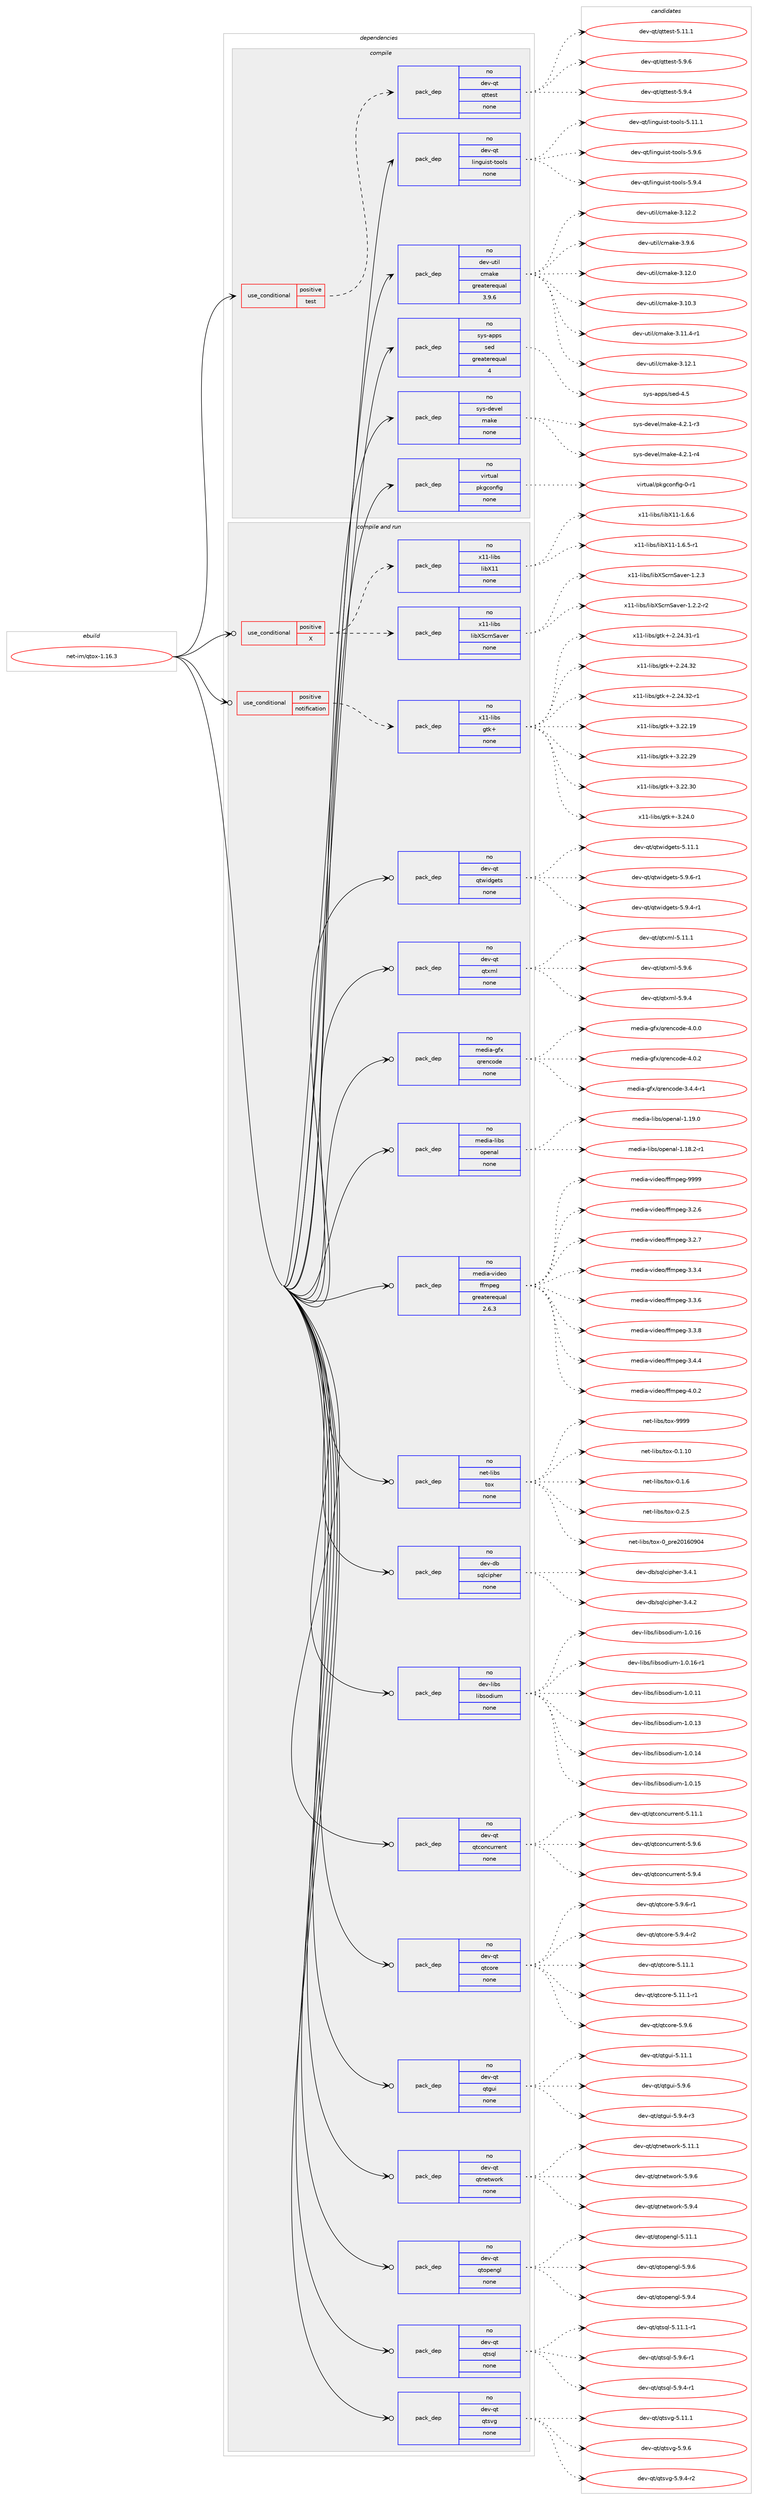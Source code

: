 digraph prolog {

# *************
# Graph options
# *************

newrank=true;
concentrate=true;
compound=true;
graph [rankdir=LR,fontname=Helvetica,fontsize=10,ranksep=1.5];#, ranksep=2.5, nodesep=0.2];
edge  [arrowhead=vee];
node  [fontname=Helvetica,fontsize=10];

# **********
# The ebuild
# **********

subgraph cluster_leftcol {
color=gray;
rank=same;
label=<<i>ebuild</i>>;
id [label="net-im/qtox-1.16.3", color=red, width=4, href="../net-im/qtox-1.16.3.svg"];
}

# ****************
# The dependencies
# ****************

subgraph cluster_midcol {
color=gray;
label=<<i>dependencies</i>>;
subgraph cluster_compile {
fillcolor="#eeeeee";
style=filled;
label=<<i>compile</i>>;
subgraph cond2586 {
dependency7926 [label=<<TABLE BORDER="0" CELLBORDER="1" CELLSPACING="0" CELLPADDING="4"><TR><TD ROWSPAN="3" CELLPADDING="10">use_conditional</TD></TR><TR><TD>positive</TD></TR><TR><TD>test</TD></TR></TABLE>>, shape=none, color=red];
subgraph pack5214 {
dependency7927 [label=<<TABLE BORDER="0" CELLBORDER="1" CELLSPACING="0" CELLPADDING="4" WIDTH="220"><TR><TD ROWSPAN="6" CELLPADDING="30">pack_dep</TD></TR><TR><TD WIDTH="110">no</TD></TR><TR><TD>dev-qt</TD></TR><TR><TD>qttest</TD></TR><TR><TD>none</TD></TR><TR><TD></TD></TR></TABLE>>, shape=none, color=blue];
}
dependency7926:e -> dependency7927:w [weight=20,style="dashed",arrowhead="vee"];
}
id:e -> dependency7926:w [weight=20,style="solid",arrowhead="vee"];
subgraph pack5215 {
dependency7928 [label=<<TABLE BORDER="0" CELLBORDER="1" CELLSPACING="0" CELLPADDING="4" WIDTH="220"><TR><TD ROWSPAN="6" CELLPADDING="30">pack_dep</TD></TR><TR><TD WIDTH="110">no</TD></TR><TR><TD>dev-qt</TD></TR><TR><TD>linguist-tools</TD></TR><TR><TD>none</TD></TR><TR><TD></TD></TR></TABLE>>, shape=none, color=blue];
}
id:e -> dependency7928:w [weight=20,style="solid",arrowhead="vee"];
subgraph pack5216 {
dependency7929 [label=<<TABLE BORDER="0" CELLBORDER="1" CELLSPACING="0" CELLPADDING="4" WIDTH="220"><TR><TD ROWSPAN="6" CELLPADDING="30">pack_dep</TD></TR><TR><TD WIDTH="110">no</TD></TR><TR><TD>dev-util</TD></TR><TR><TD>cmake</TD></TR><TR><TD>greaterequal</TD></TR><TR><TD>3.9.6</TD></TR></TABLE>>, shape=none, color=blue];
}
id:e -> dependency7929:w [weight=20,style="solid",arrowhead="vee"];
subgraph pack5217 {
dependency7930 [label=<<TABLE BORDER="0" CELLBORDER="1" CELLSPACING="0" CELLPADDING="4" WIDTH="220"><TR><TD ROWSPAN="6" CELLPADDING="30">pack_dep</TD></TR><TR><TD WIDTH="110">no</TD></TR><TR><TD>sys-apps</TD></TR><TR><TD>sed</TD></TR><TR><TD>greaterequal</TD></TR><TR><TD>4</TD></TR></TABLE>>, shape=none, color=blue];
}
id:e -> dependency7930:w [weight=20,style="solid",arrowhead="vee"];
subgraph pack5218 {
dependency7931 [label=<<TABLE BORDER="0" CELLBORDER="1" CELLSPACING="0" CELLPADDING="4" WIDTH="220"><TR><TD ROWSPAN="6" CELLPADDING="30">pack_dep</TD></TR><TR><TD WIDTH="110">no</TD></TR><TR><TD>sys-devel</TD></TR><TR><TD>make</TD></TR><TR><TD>none</TD></TR><TR><TD></TD></TR></TABLE>>, shape=none, color=blue];
}
id:e -> dependency7931:w [weight=20,style="solid",arrowhead="vee"];
subgraph pack5219 {
dependency7932 [label=<<TABLE BORDER="0" CELLBORDER="1" CELLSPACING="0" CELLPADDING="4" WIDTH="220"><TR><TD ROWSPAN="6" CELLPADDING="30">pack_dep</TD></TR><TR><TD WIDTH="110">no</TD></TR><TR><TD>virtual</TD></TR><TR><TD>pkgconfig</TD></TR><TR><TD>none</TD></TR><TR><TD></TD></TR></TABLE>>, shape=none, color=blue];
}
id:e -> dependency7932:w [weight=20,style="solid",arrowhead="vee"];
}
subgraph cluster_compileandrun {
fillcolor="#eeeeee";
style=filled;
label=<<i>compile and run</i>>;
subgraph cond2587 {
dependency7933 [label=<<TABLE BORDER="0" CELLBORDER="1" CELLSPACING="0" CELLPADDING="4"><TR><TD ROWSPAN="3" CELLPADDING="10">use_conditional</TD></TR><TR><TD>positive</TD></TR><TR><TD>X</TD></TR></TABLE>>, shape=none, color=red];
subgraph pack5220 {
dependency7934 [label=<<TABLE BORDER="0" CELLBORDER="1" CELLSPACING="0" CELLPADDING="4" WIDTH="220"><TR><TD ROWSPAN="6" CELLPADDING="30">pack_dep</TD></TR><TR><TD WIDTH="110">no</TD></TR><TR><TD>x11-libs</TD></TR><TR><TD>libX11</TD></TR><TR><TD>none</TD></TR><TR><TD></TD></TR></TABLE>>, shape=none, color=blue];
}
dependency7933:e -> dependency7934:w [weight=20,style="dashed",arrowhead="vee"];
subgraph pack5221 {
dependency7935 [label=<<TABLE BORDER="0" CELLBORDER="1" CELLSPACING="0" CELLPADDING="4" WIDTH="220"><TR><TD ROWSPAN="6" CELLPADDING="30">pack_dep</TD></TR><TR><TD WIDTH="110">no</TD></TR><TR><TD>x11-libs</TD></TR><TR><TD>libXScrnSaver</TD></TR><TR><TD>none</TD></TR><TR><TD></TD></TR></TABLE>>, shape=none, color=blue];
}
dependency7933:e -> dependency7935:w [weight=20,style="dashed",arrowhead="vee"];
}
id:e -> dependency7933:w [weight=20,style="solid",arrowhead="odotvee"];
subgraph cond2588 {
dependency7936 [label=<<TABLE BORDER="0" CELLBORDER="1" CELLSPACING="0" CELLPADDING="4"><TR><TD ROWSPAN="3" CELLPADDING="10">use_conditional</TD></TR><TR><TD>positive</TD></TR><TR><TD>notification</TD></TR></TABLE>>, shape=none, color=red];
subgraph pack5222 {
dependency7937 [label=<<TABLE BORDER="0" CELLBORDER="1" CELLSPACING="0" CELLPADDING="4" WIDTH="220"><TR><TD ROWSPAN="6" CELLPADDING="30">pack_dep</TD></TR><TR><TD WIDTH="110">no</TD></TR><TR><TD>x11-libs</TD></TR><TR><TD>gtk+</TD></TR><TR><TD>none</TD></TR><TR><TD></TD></TR></TABLE>>, shape=none, color=blue];
}
dependency7936:e -> dependency7937:w [weight=20,style="dashed",arrowhead="vee"];
}
id:e -> dependency7936:w [weight=20,style="solid",arrowhead="odotvee"];
subgraph pack5223 {
dependency7938 [label=<<TABLE BORDER="0" CELLBORDER="1" CELLSPACING="0" CELLPADDING="4" WIDTH="220"><TR><TD ROWSPAN="6" CELLPADDING="30">pack_dep</TD></TR><TR><TD WIDTH="110">no</TD></TR><TR><TD>dev-db</TD></TR><TR><TD>sqlcipher</TD></TR><TR><TD>none</TD></TR><TR><TD></TD></TR></TABLE>>, shape=none, color=blue];
}
id:e -> dependency7938:w [weight=20,style="solid",arrowhead="odotvee"];
subgraph pack5224 {
dependency7939 [label=<<TABLE BORDER="0" CELLBORDER="1" CELLSPACING="0" CELLPADDING="4" WIDTH="220"><TR><TD ROWSPAN="6" CELLPADDING="30">pack_dep</TD></TR><TR><TD WIDTH="110">no</TD></TR><TR><TD>dev-libs</TD></TR><TR><TD>libsodium</TD></TR><TR><TD>none</TD></TR><TR><TD></TD></TR></TABLE>>, shape=none, color=blue];
}
id:e -> dependency7939:w [weight=20,style="solid",arrowhead="odotvee"];
subgraph pack5225 {
dependency7940 [label=<<TABLE BORDER="0" CELLBORDER="1" CELLSPACING="0" CELLPADDING="4" WIDTH="220"><TR><TD ROWSPAN="6" CELLPADDING="30">pack_dep</TD></TR><TR><TD WIDTH="110">no</TD></TR><TR><TD>dev-qt</TD></TR><TR><TD>qtconcurrent</TD></TR><TR><TD>none</TD></TR><TR><TD></TD></TR></TABLE>>, shape=none, color=blue];
}
id:e -> dependency7940:w [weight=20,style="solid",arrowhead="odotvee"];
subgraph pack5226 {
dependency7941 [label=<<TABLE BORDER="0" CELLBORDER="1" CELLSPACING="0" CELLPADDING="4" WIDTH="220"><TR><TD ROWSPAN="6" CELLPADDING="30">pack_dep</TD></TR><TR><TD WIDTH="110">no</TD></TR><TR><TD>dev-qt</TD></TR><TR><TD>qtcore</TD></TR><TR><TD>none</TD></TR><TR><TD></TD></TR></TABLE>>, shape=none, color=blue];
}
id:e -> dependency7941:w [weight=20,style="solid",arrowhead="odotvee"];
subgraph pack5227 {
dependency7942 [label=<<TABLE BORDER="0" CELLBORDER="1" CELLSPACING="0" CELLPADDING="4" WIDTH="220"><TR><TD ROWSPAN="6" CELLPADDING="30">pack_dep</TD></TR><TR><TD WIDTH="110">no</TD></TR><TR><TD>dev-qt</TD></TR><TR><TD>qtgui</TD></TR><TR><TD>none</TD></TR><TR><TD></TD></TR></TABLE>>, shape=none, color=blue];
}
id:e -> dependency7942:w [weight=20,style="solid",arrowhead="odotvee"];
subgraph pack5228 {
dependency7943 [label=<<TABLE BORDER="0" CELLBORDER="1" CELLSPACING="0" CELLPADDING="4" WIDTH="220"><TR><TD ROWSPAN="6" CELLPADDING="30">pack_dep</TD></TR><TR><TD WIDTH="110">no</TD></TR><TR><TD>dev-qt</TD></TR><TR><TD>qtnetwork</TD></TR><TR><TD>none</TD></TR><TR><TD></TD></TR></TABLE>>, shape=none, color=blue];
}
id:e -> dependency7943:w [weight=20,style="solid",arrowhead="odotvee"];
subgraph pack5229 {
dependency7944 [label=<<TABLE BORDER="0" CELLBORDER="1" CELLSPACING="0" CELLPADDING="4" WIDTH="220"><TR><TD ROWSPAN="6" CELLPADDING="30">pack_dep</TD></TR><TR><TD WIDTH="110">no</TD></TR><TR><TD>dev-qt</TD></TR><TR><TD>qtopengl</TD></TR><TR><TD>none</TD></TR><TR><TD></TD></TR></TABLE>>, shape=none, color=blue];
}
id:e -> dependency7944:w [weight=20,style="solid",arrowhead="odotvee"];
subgraph pack5230 {
dependency7945 [label=<<TABLE BORDER="0" CELLBORDER="1" CELLSPACING="0" CELLPADDING="4" WIDTH="220"><TR><TD ROWSPAN="6" CELLPADDING="30">pack_dep</TD></TR><TR><TD WIDTH="110">no</TD></TR><TR><TD>dev-qt</TD></TR><TR><TD>qtsql</TD></TR><TR><TD>none</TD></TR><TR><TD></TD></TR></TABLE>>, shape=none, color=blue];
}
id:e -> dependency7945:w [weight=20,style="solid",arrowhead="odotvee"];
subgraph pack5231 {
dependency7946 [label=<<TABLE BORDER="0" CELLBORDER="1" CELLSPACING="0" CELLPADDING="4" WIDTH="220"><TR><TD ROWSPAN="6" CELLPADDING="30">pack_dep</TD></TR><TR><TD WIDTH="110">no</TD></TR><TR><TD>dev-qt</TD></TR><TR><TD>qtsvg</TD></TR><TR><TD>none</TD></TR><TR><TD></TD></TR></TABLE>>, shape=none, color=blue];
}
id:e -> dependency7946:w [weight=20,style="solid",arrowhead="odotvee"];
subgraph pack5232 {
dependency7947 [label=<<TABLE BORDER="0" CELLBORDER="1" CELLSPACING="0" CELLPADDING="4" WIDTH="220"><TR><TD ROWSPAN="6" CELLPADDING="30">pack_dep</TD></TR><TR><TD WIDTH="110">no</TD></TR><TR><TD>dev-qt</TD></TR><TR><TD>qtwidgets</TD></TR><TR><TD>none</TD></TR><TR><TD></TD></TR></TABLE>>, shape=none, color=blue];
}
id:e -> dependency7947:w [weight=20,style="solid",arrowhead="odotvee"];
subgraph pack5233 {
dependency7948 [label=<<TABLE BORDER="0" CELLBORDER="1" CELLSPACING="0" CELLPADDING="4" WIDTH="220"><TR><TD ROWSPAN="6" CELLPADDING="30">pack_dep</TD></TR><TR><TD WIDTH="110">no</TD></TR><TR><TD>dev-qt</TD></TR><TR><TD>qtxml</TD></TR><TR><TD>none</TD></TR><TR><TD></TD></TR></TABLE>>, shape=none, color=blue];
}
id:e -> dependency7948:w [weight=20,style="solid",arrowhead="odotvee"];
subgraph pack5234 {
dependency7949 [label=<<TABLE BORDER="0" CELLBORDER="1" CELLSPACING="0" CELLPADDING="4" WIDTH="220"><TR><TD ROWSPAN="6" CELLPADDING="30">pack_dep</TD></TR><TR><TD WIDTH="110">no</TD></TR><TR><TD>media-gfx</TD></TR><TR><TD>qrencode</TD></TR><TR><TD>none</TD></TR><TR><TD></TD></TR></TABLE>>, shape=none, color=blue];
}
id:e -> dependency7949:w [weight=20,style="solid",arrowhead="odotvee"];
subgraph pack5235 {
dependency7950 [label=<<TABLE BORDER="0" CELLBORDER="1" CELLSPACING="0" CELLPADDING="4" WIDTH="220"><TR><TD ROWSPAN="6" CELLPADDING="30">pack_dep</TD></TR><TR><TD WIDTH="110">no</TD></TR><TR><TD>media-libs</TD></TR><TR><TD>openal</TD></TR><TR><TD>none</TD></TR><TR><TD></TD></TR></TABLE>>, shape=none, color=blue];
}
id:e -> dependency7950:w [weight=20,style="solid",arrowhead="odotvee"];
subgraph pack5236 {
dependency7951 [label=<<TABLE BORDER="0" CELLBORDER="1" CELLSPACING="0" CELLPADDING="4" WIDTH="220"><TR><TD ROWSPAN="6" CELLPADDING="30">pack_dep</TD></TR><TR><TD WIDTH="110">no</TD></TR><TR><TD>media-video</TD></TR><TR><TD>ffmpeg</TD></TR><TR><TD>greaterequal</TD></TR><TR><TD>2.6.3</TD></TR></TABLE>>, shape=none, color=blue];
}
id:e -> dependency7951:w [weight=20,style="solid",arrowhead="odotvee"];
subgraph pack5237 {
dependency7952 [label=<<TABLE BORDER="0" CELLBORDER="1" CELLSPACING="0" CELLPADDING="4" WIDTH="220"><TR><TD ROWSPAN="6" CELLPADDING="30">pack_dep</TD></TR><TR><TD WIDTH="110">no</TD></TR><TR><TD>net-libs</TD></TR><TR><TD>tox</TD></TR><TR><TD>none</TD></TR><TR><TD></TD></TR></TABLE>>, shape=none, color=blue];
}
id:e -> dependency7952:w [weight=20,style="solid",arrowhead="odotvee"];
}
subgraph cluster_run {
fillcolor="#eeeeee";
style=filled;
label=<<i>run</i>>;
}
}

# **************
# The candidates
# **************

subgraph cluster_choices {
rank=same;
color=gray;
label=<<i>candidates</i>>;

subgraph choice5214 {
color=black;
nodesep=1;
choice1001011184511311647113116116101115116455346574652 [label="dev-qt/qttest-5.9.4", color=red, width=4,href="../dev-qt/qttest-5.9.4.svg"];
choice100101118451131164711311611610111511645534649494649 [label="dev-qt/qttest-5.11.1", color=red, width=4,href="../dev-qt/qttest-5.11.1.svg"];
choice1001011184511311647113116116101115116455346574654 [label="dev-qt/qttest-5.9.6", color=red, width=4,href="../dev-qt/qttest-5.9.6.svg"];
dependency7927:e -> choice1001011184511311647113116116101115116455346574652:w [style=dotted,weight="100"];
dependency7927:e -> choice100101118451131164711311611610111511645534649494649:w [style=dotted,weight="100"];
dependency7927:e -> choice1001011184511311647113116116101115116455346574654:w [style=dotted,weight="100"];
}
subgraph choice5215 {
color=black;
nodesep=1;
choice100101118451131164710810511010311710511511645116111111108115455346574652 [label="dev-qt/linguist-tools-5.9.4", color=red, width=4,href="../dev-qt/linguist-tools-5.9.4.svg"];
choice10010111845113116471081051101031171051151164511611111110811545534649494649 [label="dev-qt/linguist-tools-5.11.1", color=red, width=4,href="../dev-qt/linguist-tools-5.11.1.svg"];
choice100101118451131164710810511010311710511511645116111111108115455346574654 [label="dev-qt/linguist-tools-5.9.6", color=red, width=4,href="../dev-qt/linguist-tools-5.9.6.svg"];
dependency7928:e -> choice100101118451131164710810511010311710511511645116111111108115455346574652:w [style=dotted,weight="100"];
dependency7928:e -> choice10010111845113116471081051101031171051151164511611111110811545534649494649:w [style=dotted,weight="100"];
dependency7928:e -> choice100101118451131164710810511010311710511511645116111111108115455346574654:w [style=dotted,weight="100"];
}
subgraph choice5216 {
color=black;
nodesep=1;
choice1001011184511711610510847991099710710145514649504648 [label="dev-util/cmake-3.12.0", color=red, width=4,href="../dev-util/cmake-3.12.0.svg"];
choice1001011184511711610510847991099710710145514649484651 [label="dev-util/cmake-3.10.3", color=red, width=4,href="../dev-util/cmake-3.10.3.svg"];
choice10010111845117116105108479910997107101455146494946524511449 [label="dev-util/cmake-3.11.4-r1", color=red, width=4,href="../dev-util/cmake-3.11.4-r1.svg"];
choice1001011184511711610510847991099710710145514649504649 [label="dev-util/cmake-3.12.1", color=red, width=4,href="../dev-util/cmake-3.12.1.svg"];
choice1001011184511711610510847991099710710145514649504650 [label="dev-util/cmake-3.12.2", color=red, width=4,href="../dev-util/cmake-3.12.2.svg"];
choice10010111845117116105108479910997107101455146574654 [label="dev-util/cmake-3.9.6", color=red, width=4,href="../dev-util/cmake-3.9.6.svg"];
dependency7929:e -> choice1001011184511711610510847991099710710145514649504648:w [style=dotted,weight="100"];
dependency7929:e -> choice1001011184511711610510847991099710710145514649484651:w [style=dotted,weight="100"];
dependency7929:e -> choice10010111845117116105108479910997107101455146494946524511449:w [style=dotted,weight="100"];
dependency7929:e -> choice1001011184511711610510847991099710710145514649504649:w [style=dotted,weight="100"];
dependency7929:e -> choice1001011184511711610510847991099710710145514649504650:w [style=dotted,weight="100"];
dependency7929:e -> choice10010111845117116105108479910997107101455146574654:w [style=dotted,weight="100"];
}
subgraph choice5217 {
color=black;
nodesep=1;
choice11512111545971121121154711510110045524653 [label="sys-apps/sed-4.5", color=red, width=4,href="../sys-apps/sed-4.5.svg"];
dependency7930:e -> choice11512111545971121121154711510110045524653:w [style=dotted,weight="100"];
}
subgraph choice5218 {
color=black;
nodesep=1;
choice1151211154510010111810110847109971071014552465046494511451 [label="sys-devel/make-4.2.1-r3", color=red, width=4,href="../sys-devel/make-4.2.1-r3.svg"];
choice1151211154510010111810110847109971071014552465046494511452 [label="sys-devel/make-4.2.1-r4", color=red, width=4,href="../sys-devel/make-4.2.1-r4.svg"];
dependency7931:e -> choice1151211154510010111810110847109971071014552465046494511451:w [style=dotted,weight="100"];
dependency7931:e -> choice1151211154510010111810110847109971071014552465046494511452:w [style=dotted,weight="100"];
}
subgraph choice5219 {
color=black;
nodesep=1;
choice11810511411611797108471121071039911111010210510345484511449 [label="virtual/pkgconfig-0-r1", color=red, width=4,href="../virtual/pkgconfig-0-r1.svg"];
dependency7932:e -> choice11810511411611797108471121071039911111010210510345484511449:w [style=dotted,weight="100"];
}
subgraph choice5220 {
color=black;
nodesep=1;
choice1204949451081059811547108105988849494549465446534511449 [label="x11-libs/libX11-1.6.5-r1", color=red, width=4,href="../x11-libs/libX11-1.6.5-r1.svg"];
choice120494945108105981154710810598884949454946544654 [label="x11-libs/libX11-1.6.6", color=red, width=4,href="../x11-libs/libX11-1.6.6.svg"];
dependency7934:e -> choice1204949451081059811547108105988849494549465446534511449:w [style=dotted,weight="100"];
dependency7934:e -> choice120494945108105981154710810598884949454946544654:w [style=dotted,weight="100"];
}
subgraph choice5221 {
color=black;
nodesep=1;
choice12049494510810598115471081059888839911411083971181011144549465046504511450 [label="x11-libs/libXScrnSaver-1.2.2-r2", color=red, width=4,href="../x11-libs/libXScrnSaver-1.2.2-r2.svg"];
choice1204949451081059811547108105988883991141108397118101114454946504651 [label="x11-libs/libXScrnSaver-1.2.3", color=red, width=4,href="../x11-libs/libXScrnSaver-1.2.3.svg"];
dependency7935:e -> choice12049494510810598115471081059888839911411083971181011144549465046504511450:w [style=dotted,weight="100"];
dependency7935:e -> choice1204949451081059811547108105988883991141108397118101114454946504651:w [style=dotted,weight="100"];
}
subgraph choice5222 {
color=black;
nodesep=1;
choice12049494510810598115471031161074345504650524651494511449 [label="x11-libs/gtk+-2.24.31-r1", color=red, width=4,href="../x11-libs/gtk+-2.24.31-r1.svg"];
choice1204949451081059811547103116107434550465052465150 [label="x11-libs/gtk+-2.24.32", color=red, width=4,href="../x11-libs/gtk+-2.24.32.svg"];
choice12049494510810598115471031161074345504650524651504511449 [label="x11-libs/gtk+-2.24.32-r1", color=red, width=4,href="../x11-libs/gtk+-2.24.32-r1.svg"];
choice1204949451081059811547103116107434551465050464957 [label="x11-libs/gtk+-3.22.19", color=red, width=4,href="../x11-libs/gtk+-3.22.19.svg"];
choice1204949451081059811547103116107434551465050465057 [label="x11-libs/gtk+-3.22.29", color=red, width=4,href="../x11-libs/gtk+-3.22.29.svg"];
choice1204949451081059811547103116107434551465050465148 [label="x11-libs/gtk+-3.22.30", color=red, width=4,href="../x11-libs/gtk+-3.22.30.svg"];
choice12049494510810598115471031161074345514650524648 [label="x11-libs/gtk+-3.24.0", color=red, width=4,href="../x11-libs/gtk+-3.24.0.svg"];
dependency7937:e -> choice12049494510810598115471031161074345504650524651494511449:w [style=dotted,weight="100"];
dependency7937:e -> choice1204949451081059811547103116107434550465052465150:w [style=dotted,weight="100"];
dependency7937:e -> choice12049494510810598115471031161074345504650524651504511449:w [style=dotted,weight="100"];
dependency7937:e -> choice1204949451081059811547103116107434551465050464957:w [style=dotted,weight="100"];
dependency7937:e -> choice1204949451081059811547103116107434551465050465057:w [style=dotted,weight="100"];
dependency7937:e -> choice1204949451081059811547103116107434551465050465148:w [style=dotted,weight="100"];
dependency7937:e -> choice12049494510810598115471031161074345514650524648:w [style=dotted,weight="100"];
}
subgraph choice5223 {
color=black;
nodesep=1;
choice10010111845100984711511310899105112104101114455146524649 [label="dev-db/sqlcipher-3.4.1", color=red, width=4,href="../dev-db/sqlcipher-3.4.1.svg"];
choice10010111845100984711511310899105112104101114455146524650 [label="dev-db/sqlcipher-3.4.2", color=red, width=4,href="../dev-db/sqlcipher-3.4.2.svg"];
dependency7938:e -> choice10010111845100984711511310899105112104101114455146524649:w [style=dotted,weight="100"];
dependency7938:e -> choice10010111845100984711511310899105112104101114455146524650:w [style=dotted,weight="100"];
}
subgraph choice5224 {
color=black;
nodesep=1;
choice1001011184510810598115471081059811511110010511710945494648464949 [label="dev-libs/libsodium-1.0.11", color=red, width=4,href="../dev-libs/libsodium-1.0.11.svg"];
choice1001011184510810598115471081059811511110010511710945494648464951 [label="dev-libs/libsodium-1.0.13", color=red, width=4,href="../dev-libs/libsodium-1.0.13.svg"];
choice1001011184510810598115471081059811511110010511710945494648464952 [label="dev-libs/libsodium-1.0.14", color=red, width=4,href="../dev-libs/libsodium-1.0.14.svg"];
choice1001011184510810598115471081059811511110010511710945494648464953 [label="dev-libs/libsodium-1.0.15", color=red, width=4,href="../dev-libs/libsodium-1.0.15.svg"];
choice1001011184510810598115471081059811511110010511710945494648464954 [label="dev-libs/libsodium-1.0.16", color=red, width=4,href="../dev-libs/libsodium-1.0.16.svg"];
choice10010111845108105981154710810598115111100105117109454946484649544511449 [label="dev-libs/libsodium-1.0.16-r1", color=red, width=4,href="../dev-libs/libsodium-1.0.16-r1.svg"];
dependency7939:e -> choice1001011184510810598115471081059811511110010511710945494648464949:w [style=dotted,weight="100"];
dependency7939:e -> choice1001011184510810598115471081059811511110010511710945494648464951:w [style=dotted,weight="100"];
dependency7939:e -> choice1001011184510810598115471081059811511110010511710945494648464952:w [style=dotted,weight="100"];
dependency7939:e -> choice1001011184510810598115471081059811511110010511710945494648464953:w [style=dotted,weight="100"];
dependency7939:e -> choice1001011184510810598115471081059811511110010511710945494648464954:w [style=dotted,weight="100"];
dependency7939:e -> choice10010111845108105981154710810598115111100105117109454946484649544511449:w [style=dotted,weight="100"];
}
subgraph choice5225 {
color=black;
nodesep=1;
choice10010111845113116471131169911111099117114114101110116455346574652 [label="dev-qt/qtconcurrent-5.9.4", color=red, width=4,href="../dev-qt/qtconcurrent-5.9.4.svg"];
choice1001011184511311647113116991111109911711411410111011645534649494649 [label="dev-qt/qtconcurrent-5.11.1", color=red, width=4,href="../dev-qt/qtconcurrent-5.11.1.svg"];
choice10010111845113116471131169911111099117114114101110116455346574654 [label="dev-qt/qtconcurrent-5.9.6", color=red, width=4,href="../dev-qt/qtconcurrent-5.9.6.svg"];
dependency7940:e -> choice10010111845113116471131169911111099117114114101110116455346574652:w [style=dotted,weight="100"];
dependency7940:e -> choice1001011184511311647113116991111109911711411410111011645534649494649:w [style=dotted,weight="100"];
dependency7940:e -> choice10010111845113116471131169911111099117114114101110116455346574654:w [style=dotted,weight="100"];
}
subgraph choice5226 {
color=black;
nodesep=1;
choice1001011184511311647113116991111141014553465746524511450 [label="dev-qt/qtcore-5.9.4-r2", color=red, width=4,href="../dev-qt/qtcore-5.9.4-r2.svg"];
choice10010111845113116471131169911111410145534649494649 [label="dev-qt/qtcore-5.11.1", color=red, width=4,href="../dev-qt/qtcore-5.11.1.svg"];
choice100101118451131164711311699111114101455346494946494511449 [label="dev-qt/qtcore-5.11.1-r1", color=red, width=4,href="../dev-qt/qtcore-5.11.1-r1.svg"];
choice100101118451131164711311699111114101455346574654 [label="dev-qt/qtcore-5.9.6", color=red, width=4,href="../dev-qt/qtcore-5.9.6.svg"];
choice1001011184511311647113116991111141014553465746544511449 [label="dev-qt/qtcore-5.9.6-r1", color=red, width=4,href="../dev-qt/qtcore-5.9.6-r1.svg"];
dependency7941:e -> choice1001011184511311647113116991111141014553465746524511450:w [style=dotted,weight="100"];
dependency7941:e -> choice10010111845113116471131169911111410145534649494649:w [style=dotted,weight="100"];
dependency7941:e -> choice100101118451131164711311699111114101455346494946494511449:w [style=dotted,weight="100"];
dependency7941:e -> choice100101118451131164711311699111114101455346574654:w [style=dotted,weight="100"];
dependency7941:e -> choice1001011184511311647113116991111141014553465746544511449:w [style=dotted,weight="100"];
}
subgraph choice5227 {
color=black;
nodesep=1;
choice10010111845113116471131161031171054553465746524511451 [label="dev-qt/qtgui-5.9.4-r3", color=red, width=4,href="../dev-qt/qtgui-5.9.4-r3.svg"];
choice100101118451131164711311610311710545534649494649 [label="dev-qt/qtgui-5.11.1", color=red, width=4,href="../dev-qt/qtgui-5.11.1.svg"];
choice1001011184511311647113116103117105455346574654 [label="dev-qt/qtgui-5.9.6", color=red, width=4,href="../dev-qt/qtgui-5.9.6.svg"];
dependency7942:e -> choice10010111845113116471131161031171054553465746524511451:w [style=dotted,weight="100"];
dependency7942:e -> choice100101118451131164711311610311710545534649494649:w [style=dotted,weight="100"];
dependency7942:e -> choice1001011184511311647113116103117105455346574654:w [style=dotted,weight="100"];
}
subgraph choice5228 {
color=black;
nodesep=1;
choice1001011184511311647113116110101116119111114107455346574652 [label="dev-qt/qtnetwork-5.9.4", color=red, width=4,href="../dev-qt/qtnetwork-5.9.4.svg"];
choice100101118451131164711311611010111611911111410745534649494649 [label="dev-qt/qtnetwork-5.11.1", color=red, width=4,href="../dev-qt/qtnetwork-5.11.1.svg"];
choice1001011184511311647113116110101116119111114107455346574654 [label="dev-qt/qtnetwork-5.9.6", color=red, width=4,href="../dev-qt/qtnetwork-5.9.6.svg"];
dependency7943:e -> choice1001011184511311647113116110101116119111114107455346574652:w [style=dotted,weight="100"];
dependency7943:e -> choice100101118451131164711311611010111611911111410745534649494649:w [style=dotted,weight="100"];
dependency7943:e -> choice1001011184511311647113116110101116119111114107455346574654:w [style=dotted,weight="100"];
}
subgraph choice5229 {
color=black;
nodesep=1;
choice1001011184511311647113116111112101110103108455346574652 [label="dev-qt/qtopengl-5.9.4", color=red, width=4,href="../dev-qt/qtopengl-5.9.4.svg"];
choice100101118451131164711311611111210111010310845534649494649 [label="dev-qt/qtopengl-5.11.1", color=red, width=4,href="../dev-qt/qtopengl-5.11.1.svg"];
choice1001011184511311647113116111112101110103108455346574654 [label="dev-qt/qtopengl-5.9.6", color=red, width=4,href="../dev-qt/qtopengl-5.9.6.svg"];
dependency7944:e -> choice1001011184511311647113116111112101110103108455346574652:w [style=dotted,weight="100"];
dependency7944:e -> choice100101118451131164711311611111210111010310845534649494649:w [style=dotted,weight="100"];
dependency7944:e -> choice1001011184511311647113116111112101110103108455346574654:w [style=dotted,weight="100"];
}
subgraph choice5230 {
color=black;
nodesep=1;
choice10010111845113116471131161151131084553465746524511449 [label="dev-qt/qtsql-5.9.4-r1", color=red, width=4,href="../dev-qt/qtsql-5.9.4-r1.svg"];
choice1001011184511311647113116115113108455346494946494511449 [label="dev-qt/qtsql-5.11.1-r1", color=red, width=4,href="../dev-qt/qtsql-5.11.1-r1.svg"];
choice10010111845113116471131161151131084553465746544511449 [label="dev-qt/qtsql-5.9.6-r1", color=red, width=4,href="../dev-qt/qtsql-5.9.6-r1.svg"];
dependency7945:e -> choice10010111845113116471131161151131084553465746524511449:w [style=dotted,weight="100"];
dependency7945:e -> choice1001011184511311647113116115113108455346494946494511449:w [style=dotted,weight="100"];
dependency7945:e -> choice10010111845113116471131161151131084553465746544511449:w [style=dotted,weight="100"];
}
subgraph choice5231 {
color=black;
nodesep=1;
choice10010111845113116471131161151181034553465746524511450 [label="dev-qt/qtsvg-5.9.4-r2", color=red, width=4,href="../dev-qt/qtsvg-5.9.4-r2.svg"];
choice100101118451131164711311611511810345534649494649 [label="dev-qt/qtsvg-5.11.1", color=red, width=4,href="../dev-qt/qtsvg-5.11.1.svg"];
choice1001011184511311647113116115118103455346574654 [label="dev-qt/qtsvg-5.9.6", color=red, width=4,href="../dev-qt/qtsvg-5.9.6.svg"];
dependency7946:e -> choice10010111845113116471131161151181034553465746524511450:w [style=dotted,weight="100"];
dependency7946:e -> choice100101118451131164711311611511810345534649494649:w [style=dotted,weight="100"];
dependency7946:e -> choice1001011184511311647113116115118103455346574654:w [style=dotted,weight="100"];
}
subgraph choice5232 {
color=black;
nodesep=1;
choice10010111845113116471131161191051001031011161154553465746524511449 [label="dev-qt/qtwidgets-5.9.4-r1", color=red, width=4,href="../dev-qt/qtwidgets-5.9.4-r1.svg"];
choice100101118451131164711311611910510010310111611545534649494649 [label="dev-qt/qtwidgets-5.11.1", color=red, width=4,href="../dev-qt/qtwidgets-5.11.1.svg"];
choice10010111845113116471131161191051001031011161154553465746544511449 [label="dev-qt/qtwidgets-5.9.6-r1", color=red, width=4,href="../dev-qt/qtwidgets-5.9.6-r1.svg"];
dependency7947:e -> choice10010111845113116471131161191051001031011161154553465746524511449:w [style=dotted,weight="100"];
dependency7947:e -> choice100101118451131164711311611910510010310111611545534649494649:w [style=dotted,weight="100"];
dependency7947:e -> choice10010111845113116471131161191051001031011161154553465746544511449:w [style=dotted,weight="100"];
}
subgraph choice5233 {
color=black;
nodesep=1;
choice1001011184511311647113116120109108455346574652 [label="dev-qt/qtxml-5.9.4", color=red, width=4,href="../dev-qt/qtxml-5.9.4.svg"];
choice100101118451131164711311612010910845534649494649 [label="dev-qt/qtxml-5.11.1", color=red, width=4,href="../dev-qt/qtxml-5.11.1.svg"];
choice1001011184511311647113116120109108455346574654 [label="dev-qt/qtxml-5.9.6", color=red, width=4,href="../dev-qt/qtxml-5.9.6.svg"];
dependency7948:e -> choice1001011184511311647113116120109108455346574652:w [style=dotted,weight="100"];
dependency7948:e -> choice100101118451131164711311612010910845534649494649:w [style=dotted,weight="100"];
dependency7948:e -> choice1001011184511311647113116120109108455346574654:w [style=dotted,weight="100"];
}
subgraph choice5234 {
color=black;
nodesep=1;
choice109101100105974510310212047113114101110991111001014551465246524511449 [label="media-gfx/qrencode-3.4.4-r1", color=red, width=4,href="../media-gfx/qrencode-3.4.4-r1.svg"];
choice10910110010597451031021204711311410111099111100101455246484648 [label="media-gfx/qrencode-4.0.0", color=red, width=4,href="../media-gfx/qrencode-4.0.0.svg"];
choice10910110010597451031021204711311410111099111100101455246484650 [label="media-gfx/qrencode-4.0.2", color=red, width=4,href="../media-gfx/qrencode-4.0.2.svg"];
dependency7949:e -> choice109101100105974510310212047113114101110991111001014551465246524511449:w [style=dotted,weight="100"];
dependency7949:e -> choice10910110010597451031021204711311410111099111100101455246484648:w [style=dotted,weight="100"];
dependency7949:e -> choice10910110010597451031021204711311410111099111100101455246484650:w [style=dotted,weight="100"];
}
subgraph choice5235 {
color=black;
nodesep=1;
choice1091011001059745108105981154711111210111097108454946495646504511449 [label="media-libs/openal-1.18.2-r1", color=red, width=4,href="../media-libs/openal-1.18.2-r1.svg"];
choice109101100105974510810598115471111121011109710845494649574648 [label="media-libs/openal-1.19.0", color=red, width=4,href="../media-libs/openal-1.19.0.svg"];
dependency7950:e -> choice1091011001059745108105981154711111210111097108454946495646504511449:w [style=dotted,weight="100"];
dependency7950:e -> choice109101100105974510810598115471111121011109710845494649574648:w [style=dotted,weight="100"];
}
subgraph choice5236 {
color=black;
nodesep=1;
choice109101100105974511810510010111147102102109112101103455146504654 [label="media-video/ffmpeg-3.2.6", color=red, width=4,href="../media-video/ffmpeg-3.2.6.svg"];
choice109101100105974511810510010111147102102109112101103455146504655 [label="media-video/ffmpeg-3.2.7", color=red, width=4,href="../media-video/ffmpeg-3.2.7.svg"];
choice109101100105974511810510010111147102102109112101103455146514652 [label="media-video/ffmpeg-3.3.4", color=red, width=4,href="../media-video/ffmpeg-3.3.4.svg"];
choice109101100105974511810510010111147102102109112101103455146514654 [label="media-video/ffmpeg-3.3.6", color=red, width=4,href="../media-video/ffmpeg-3.3.6.svg"];
choice109101100105974511810510010111147102102109112101103455146514656 [label="media-video/ffmpeg-3.3.8", color=red, width=4,href="../media-video/ffmpeg-3.3.8.svg"];
choice109101100105974511810510010111147102102109112101103455146524652 [label="media-video/ffmpeg-3.4.4", color=red, width=4,href="../media-video/ffmpeg-3.4.4.svg"];
choice109101100105974511810510010111147102102109112101103455246484650 [label="media-video/ffmpeg-4.0.2", color=red, width=4,href="../media-video/ffmpeg-4.0.2.svg"];
choice1091011001059745118105100101111471021021091121011034557575757 [label="media-video/ffmpeg-9999", color=red, width=4,href="../media-video/ffmpeg-9999.svg"];
dependency7951:e -> choice109101100105974511810510010111147102102109112101103455146504654:w [style=dotted,weight="100"];
dependency7951:e -> choice109101100105974511810510010111147102102109112101103455146504655:w [style=dotted,weight="100"];
dependency7951:e -> choice109101100105974511810510010111147102102109112101103455146514652:w [style=dotted,weight="100"];
dependency7951:e -> choice109101100105974511810510010111147102102109112101103455146514654:w [style=dotted,weight="100"];
dependency7951:e -> choice109101100105974511810510010111147102102109112101103455146514656:w [style=dotted,weight="100"];
dependency7951:e -> choice109101100105974511810510010111147102102109112101103455146524652:w [style=dotted,weight="100"];
dependency7951:e -> choice109101100105974511810510010111147102102109112101103455246484650:w [style=dotted,weight="100"];
dependency7951:e -> choice1091011001059745118105100101111471021021091121011034557575757:w [style=dotted,weight="100"];
}
subgraph choice5237 {
color=black;
nodesep=1;
choice11010111645108105981154711611112045484649464948 [label="net-libs/tox-0.1.10", color=red, width=4,href="../net-libs/tox-0.1.10.svg"];
choice110101116451081059811547116111120454846494654 [label="net-libs/tox-0.1.6", color=red, width=4,href="../net-libs/tox-0.1.6.svg"];
choice110101116451081059811547116111120454846504653 [label="net-libs/tox-0.2.5", color=red, width=4,href="../net-libs/tox-0.2.5.svg"];
choice1101011164510810598115471161111204548951121141015048495448574852 [label="net-libs/tox-0_pre20160904", color=red, width=4,href="../net-libs/tox-0_pre20160904.svg"];
choice1101011164510810598115471161111204557575757 [label="net-libs/tox-9999", color=red, width=4,href="../net-libs/tox-9999.svg"];
dependency7952:e -> choice11010111645108105981154711611112045484649464948:w [style=dotted,weight="100"];
dependency7952:e -> choice110101116451081059811547116111120454846494654:w [style=dotted,weight="100"];
dependency7952:e -> choice110101116451081059811547116111120454846504653:w [style=dotted,weight="100"];
dependency7952:e -> choice1101011164510810598115471161111204548951121141015048495448574852:w [style=dotted,weight="100"];
dependency7952:e -> choice1101011164510810598115471161111204557575757:w [style=dotted,weight="100"];
}
}

}
